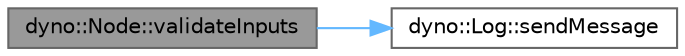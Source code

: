 digraph "dyno::Node::validateInputs"
{
 // LATEX_PDF_SIZE
  bgcolor="transparent";
  edge [fontname=Helvetica,fontsize=10,labelfontname=Helvetica,labelfontsize=10];
  node [fontname=Helvetica,fontsize=10,shape=box,height=0.2,width=0.4];
  rankdir="LR";
  Node1 [id="Node000001",label="dyno::Node::validateInputs",height=0.2,width=0.4,color="gray40", fillcolor="grey60", style="filled", fontcolor="black",tooltip=" "];
  Node1 -> Node2 [id="edge1_Node000001_Node000002",color="steelblue1",style="solid",tooltip=" "];
  Node2 [id="Node000002",label="dyno::Log::sendMessage",height=0.2,width=0.4,color="grey40", fillcolor="white", style="filled",URL="$classdyno_1_1_log.html#ade134ff996b87eb30b5cab64bc73ad28",tooltip="Add a new message to log."];
}
